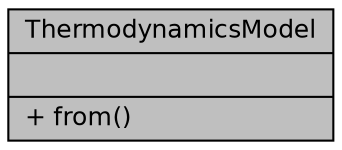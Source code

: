 digraph "ThermodynamicsModel"
{
  bgcolor="transparent";
  edge [fontname="Helvetica",fontsize="12",labelfontname="Helvetica",labelfontsize="12"];
  node [fontname="Helvetica",fontsize="12",shape=record];
  Node1 [label="{ThermodynamicsModel\n||+ from()\l}",height=0.2,width=0.4,color="black", fillcolor="grey75", style="filled", fontcolor="black"];
}
